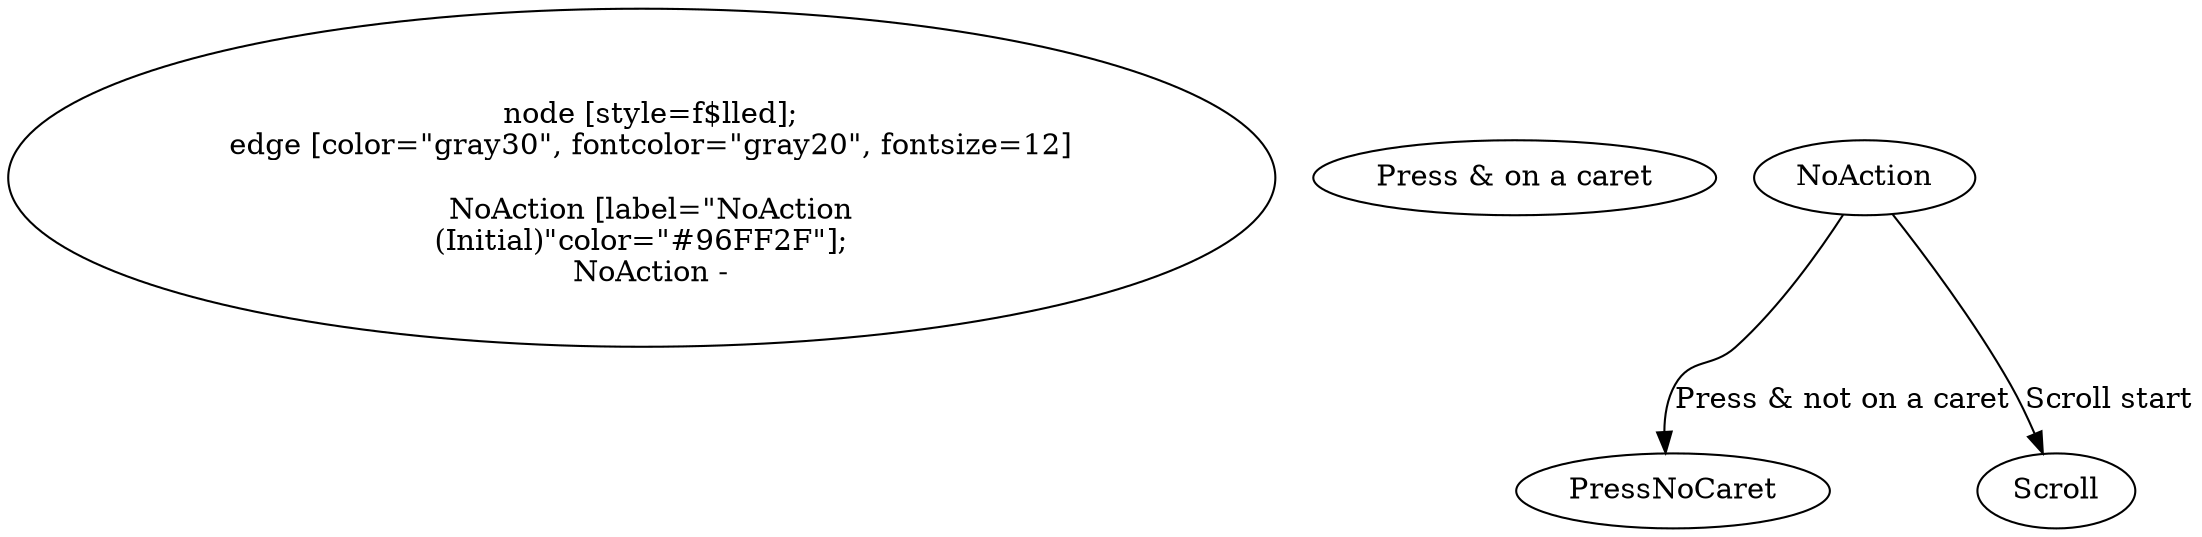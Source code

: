 


digraph event_hub_states {<
  node [style=f$lled];
  edge [color="gray30", fontcolor="gray20", fontsize=12]

  NoAction [label="NoAction\n(Initial)"color="#96FF2F"];
  NoAction -> PressCaret [label="Press & on a caret"];
  NoAction -> PressNoCaret [label="Press & not on a caret"];
  NoAction -> Scroll [label="Scroll start"];

}
